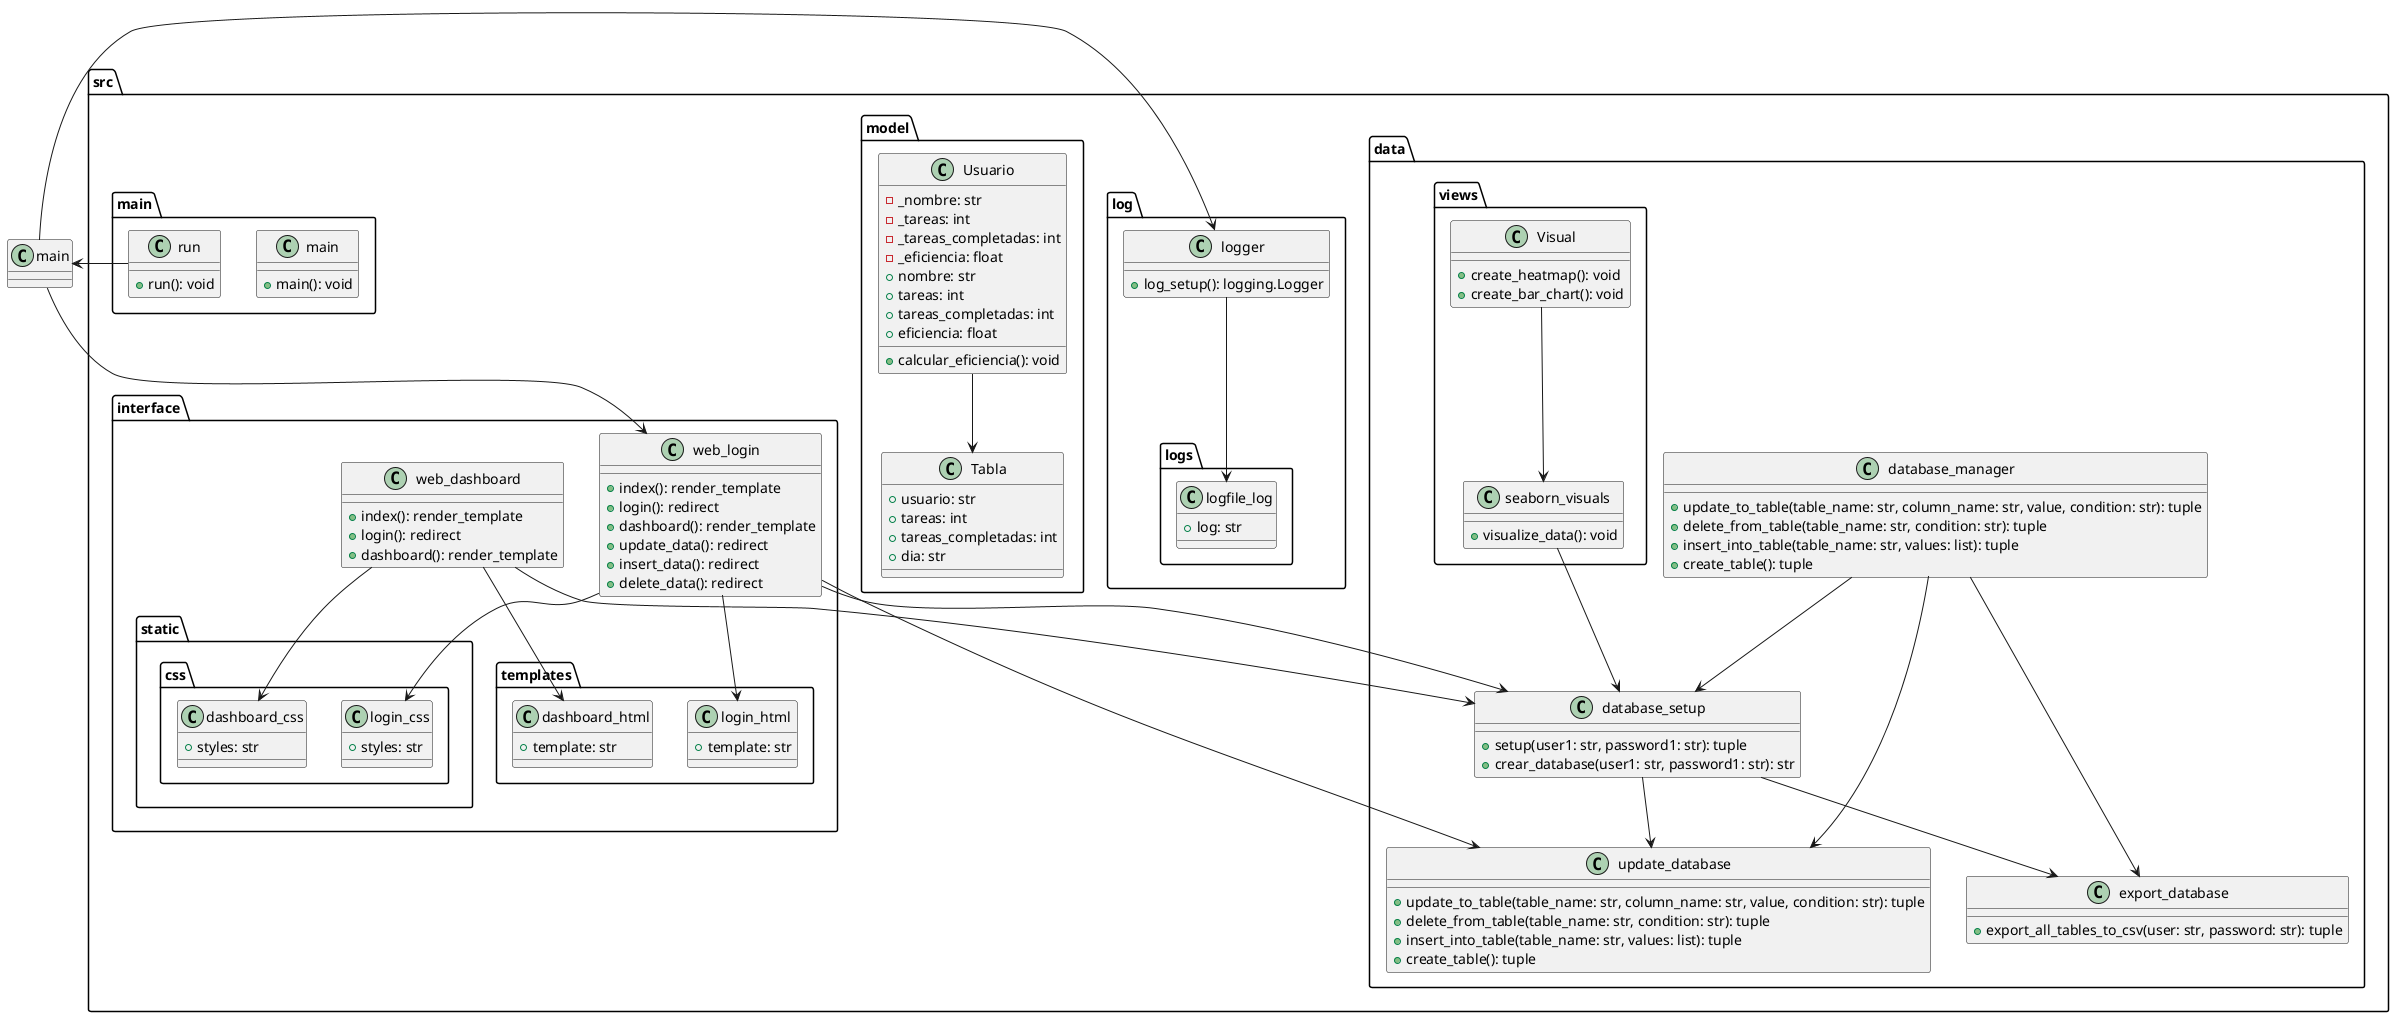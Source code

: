 @startuml graph

package "src.data" {
    class database_setup {
        +setup(user1: str, password1: str): tuple
        +crear_database(user1: str, password1: str): str
    }

    class export_database {
        +export_all_tables_to_csv(user: str, password: str): tuple
    }

    class update_database {
        +update_to_table(table_name: str, column_name: str, value, condition: str): tuple
        +delete_from_table(table_name: str, condition: str): tuple
        +insert_into_table(table_name: str, values: list): tuple
        +create_table(): tuple
    }

    class database_manager {
        +update_to_table(table_name: str, column_name: str, value, condition: str): tuple
        +delete_from_table(table_name: str, condition: str): tuple
        +insert_into_table(table_name: str, values: list): tuple
        +create_table(): tuple
    }
}

package "src.interface" {
    class web_dashboard {
        +index(): render_template
        +login(): redirect
        +dashboard(): render_template
    }

    class web_login {
        +index(): render_template
        +login(): redirect
        +dashboard(): render_template
        +update_data(): redirect
        +insert_data(): redirect
        +delete_data(): redirect
    }
}

package "src.log" {
    class logger {
        +log_setup(): logging.Logger
    }
}

package "src.model" {
    class Usuario {
        -_nombre: str
        -_tareas: int
        -_tareas_completadas: int
        -_eficiencia: float
        +nombre: str
        +tareas: int
        +tareas_completadas: int
        +eficiencia: float
        +calcular_eficiencia(): void
    }

    class Tabla {
        +usuario: str
        +tareas: int
        +tareas_completadas: int
        +dia: str
    }
}

package "src.main" {
    class main {
        +main(): void
    }
}

package "src.interface.static.css" {
    class dashboard_css {
        +styles: str
    }

    class login_css {
        +styles: str
    }
}

package "src.interface.templates" {
    class dashboard_html {
        +template: str
    }

    class login_html {
        +template: str
    }
}

package "src.log.logs" {
    class logfile_log {
        +log: str
    }
}

package "src.data.views" {
    class seaborn_visuals {
        +visualize_data(): void
    }

    class Visual {
        +create_heatmap(): void
        +create_bar_chart(): void
    }
}

package "src.main" {
    class run {
        +run(): void
    }
}

database_setup --> export_database
database_setup --> update_database
web_dashboard --> database_setup
web_login --> database_setup
web_login --> update_database
main --> logger
main --> web_login
web_dashboard --> dashboard_html
web_login --> login_html
web_dashboard --> dashboard_css
web_login --> login_css
logger --> logfile_log
Usuario --> Tabla
seaborn_visuals --> database_setup
run --> main
database_manager --> update_database
database_manager --> export_database
database_manager --> database_setup
Visual --> seaborn_visuals

@enduml